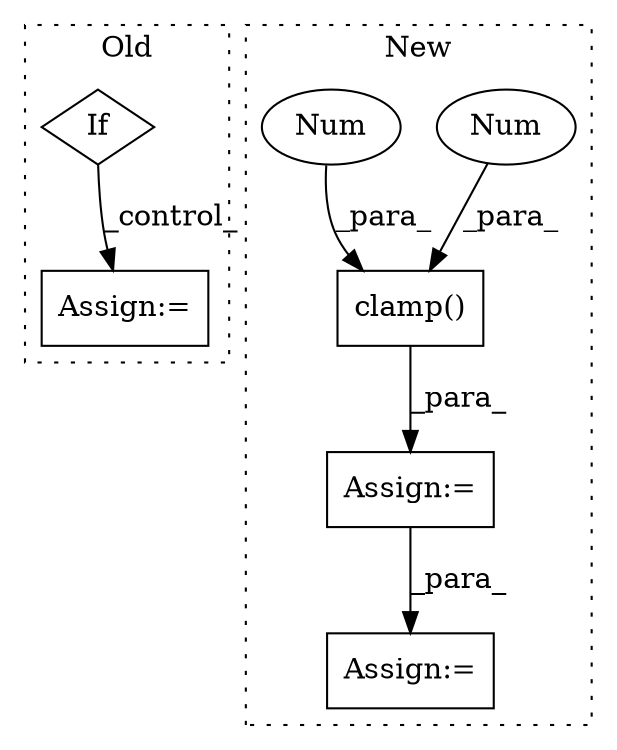 digraph G {
subgraph cluster0 {
1 [label="If" a="96" s="3198" l="3" shape="diamond"];
3 [label="Assign:=" a="68" s="3249" l="3" shape="box"];
label = "Old";
style="dotted";
}
subgraph cluster1 {
2 [label="clamp()" a="75" s="2689,2734" l="40,1" shape="box"];
4 [label="Assign:=" a="68" s="3403" l="3" shape="box"];
5 [label="Num" a="76" s="2733" l="1" shape="ellipse"];
6 [label="Num" a="76" s="2729" l="2" shape="ellipse"];
7 [label="Assign:=" a="68" s="3182" l="3" shape="box"];
label = "New";
style="dotted";
}
1 -> 3 [label="_control_"];
2 -> 7 [label="_para_"];
5 -> 2 [label="_para_"];
6 -> 2 [label="_para_"];
7 -> 4 [label="_para_"];
}